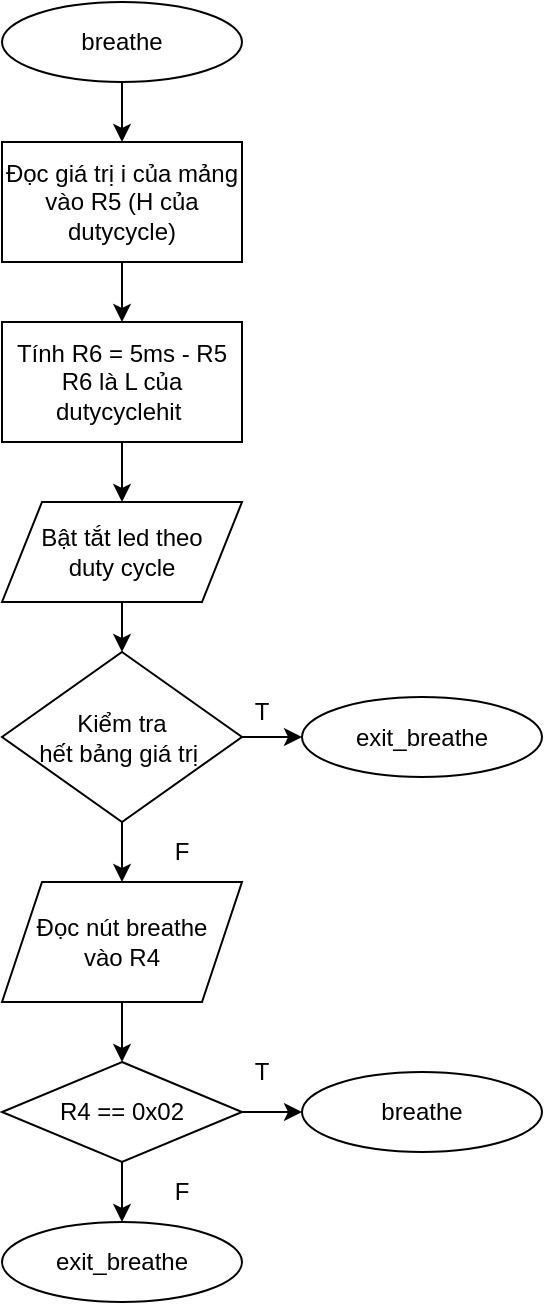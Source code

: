 <mxfile version="22.1.2" type="device">
  <diagram id="C5RBs43oDa-KdzZeNtuy" name="Page-1">
    <mxGraphModel dx="979" dy="592" grid="1" gridSize="10" guides="1" tooltips="1" connect="1" arrows="1" fold="1" page="1" pageScale="1" pageWidth="827" pageHeight="1169" math="0" shadow="0">
      <root>
        <mxCell id="WIyWlLk6GJQsqaUBKTNV-0" />
        <mxCell id="WIyWlLk6GJQsqaUBKTNV-1" parent="WIyWlLk6GJQsqaUBKTNV-0" />
        <mxCell id="b4eXsFCLWfo6xnLSg_Ii-31" value="breathe" style="rounded=1;whiteSpace=wrap;html=1;fontSize=12;glass=0;strokeWidth=1;shadow=0;shape=ellipse;perimeter=ellipsePerimeter;" vertex="1" parent="WIyWlLk6GJQsqaUBKTNV-1">
          <mxGeometry x="70" y="110" width="120" height="40" as="geometry" />
        </mxCell>
        <mxCell id="b4eXsFCLWfo6xnLSg_Ii-65" value="" style="edgeStyle=orthogonalEdgeStyle;rounded=0;orthogonalLoop=1;jettySize=auto;html=1;" edge="1" parent="WIyWlLk6GJQsqaUBKTNV-1" source="b4eXsFCLWfo6xnLSg_Ii-32" target="b4eXsFCLWfo6xnLSg_Ii-62">
          <mxGeometry relative="1" as="geometry" />
        </mxCell>
        <mxCell id="b4eXsFCLWfo6xnLSg_Ii-32" value="Đọc giá trị i của mảng vào R5 (H của dutycycle)" style="rounded=0;whiteSpace=wrap;html=1;" vertex="1" parent="WIyWlLk6GJQsqaUBKTNV-1">
          <mxGeometry x="70" y="180" width="120" height="60" as="geometry" />
        </mxCell>
        <mxCell id="b4eXsFCLWfo6xnLSg_Ii-35" value="" style="endArrow=classic;html=1;rounded=0;exitX=0.5;exitY=1;exitDx=0;exitDy=0;entryX=0.5;entryY=0;entryDx=0;entryDy=0;" edge="1" parent="WIyWlLk6GJQsqaUBKTNV-1" source="b4eXsFCLWfo6xnLSg_Ii-31" target="b4eXsFCLWfo6xnLSg_Ii-32">
          <mxGeometry width="50" height="50" relative="1" as="geometry">
            <mxPoint x="300" y="430" as="sourcePoint" />
            <mxPoint x="350" y="380" as="targetPoint" />
          </mxGeometry>
        </mxCell>
        <mxCell id="b4eXsFCLWfo6xnLSg_Ii-66" value="" style="edgeStyle=orthogonalEdgeStyle;rounded=0;orthogonalLoop=1;jettySize=auto;html=1;" edge="1" parent="WIyWlLk6GJQsqaUBKTNV-1" source="b4eXsFCLWfo6xnLSg_Ii-62" target="b4eXsFCLWfo6xnLSg_Ii-64">
          <mxGeometry relative="1" as="geometry" />
        </mxCell>
        <mxCell id="b4eXsFCLWfo6xnLSg_Ii-62" value="Tính R6 = 5ms - R5&lt;br&gt;R6 là L của dutycyclehit&amp;nbsp;" style="rounded=0;whiteSpace=wrap;html=1;" vertex="1" parent="WIyWlLk6GJQsqaUBKTNV-1">
          <mxGeometry x="70" y="270" width="120" height="60" as="geometry" />
        </mxCell>
        <mxCell id="b4eXsFCLWfo6xnLSg_Ii-78" value="" style="edgeStyle=orthogonalEdgeStyle;rounded=0;orthogonalLoop=1;jettySize=auto;html=1;" edge="1" parent="WIyWlLk6GJQsqaUBKTNV-1" source="b4eXsFCLWfo6xnLSg_Ii-64" target="b4eXsFCLWfo6xnLSg_Ii-67">
          <mxGeometry relative="1" as="geometry" />
        </mxCell>
        <mxCell id="b4eXsFCLWfo6xnLSg_Ii-64" value="Bật tắt led theo &lt;br&gt;duty cycle" style="shape=parallelogram;perimeter=parallelogramPerimeter;whiteSpace=wrap;html=1;fixedSize=1;" vertex="1" parent="WIyWlLk6GJQsqaUBKTNV-1">
          <mxGeometry x="70" y="360" width="120" height="50" as="geometry" />
        </mxCell>
        <mxCell id="b4eXsFCLWfo6xnLSg_Ii-72" value="" style="edgeStyle=orthogonalEdgeStyle;rounded=0;orthogonalLoop=1;jettySize=auto;html=1;" edge="1" parent="WIyWlLk6GJQsqaUBKTNV-1" source="b4eXsFCLWfo6xnLSg_Ii-67" target="b4eXsFCLWfo6xnLSg_Ii-69">
          <mxGeometry relative="1" as="geometry" />
        </mxCell>
        <mxCell id="b4eXsFCLWfo6xnLSg_Ii-79" value="" style="edgeStyle=orthogonalEdgeStyle;rounded=0;orthogonalLoop=1;jettySize=auto;html=1;" edge="1" parent="WIyWlLk6GJQsqaUBKTNV-1" source="b4eXsFCLWfo6xnLSg_Ii-67" target="b4eXsFCLWfo6xnLSg_Ii-68">
          <mxGeometry relative="1" as="geometry" />
        </mxCell>
        <mxCell id="b4eXsFCLWfo6xnLSg_Ii-67" value="Kiểm tra &lt;br&gt;hết bảng giá trị&amp;nbsp;" style="rhombus;whiteSpace=wrap;html=1;" vertex="1" parent="WIyWlLk6GJQsqaUBKTNV-1">
          <mxGeometry x="70" y="435" width="120" height="85" as="geometry" />
        </mxCell>
        <mxCell id="b4eXsFCLWfo6xnLSg_Ii-83" style="edgeStyle=orthogonalEdgeStyle;rounded=0;orthogonalLoop=1;jettySize=auto;html=1;" edge="1" parent="WIyWlLk6GJQsqaUBKTNV-1" source="b4eXsFCLWfo6xnLSg_Ii-68" target="b4eXsFCLWfo6xnLSg_Ii-80">
          <mxGeometry relative="1" as="geometry" />
        </mxCell>
        <mxCell id="b4eXsFCLWfo6xnLSg_Ii-68" value="Đọc nút breathe &lt;br&gt;vào R4" style="shape=parallelogram;perimeter=parallelogramPerimeter;whiteSpace=wrap;html=1;fixedSize=1;" vertex="1" parent="WIyWlLk6GJQsqaUBKTNV-1">
          <mxGeometry x="70" y="550" width="120" height="60" as="geometry" />
        </mxCell>
        <mxCell id="b4eXsFCLWfo6xnLSg_Ii-69" value="exit_breathe" style="rounded=1;whiteSpace=wrap;html=1;fontSize=12;glass=0;strokeWidth=1;shadow=0;shape=ellipse;perimeter=ellipsePerimeter;" vertex="1" parent="WIyWlLk6GJQsqaUBKTNV-1">
          <mxGeometry x="220" y="457.5" width="120" height="40" as="geometry" />
        </mxCell>
        <mxCell id="b4eXsFCLWfo6xnLSg_Ii-70" value="T" style="text;html=1;strokeColor=none;fillColor=none;align=center;verticalAlign=middle;whiteSpace=wrap;rounded=0;" vertex="1" parent="WIyWlLk6GJQsqaUBKTNV-1">
          <mxGeometry x="170" y="450" width="60" height="30" as="geometry" />
        </mxCell>
        <mxCell id="b4eXsFCLWfo6xnLSg_Ii-71" value="F" style="text;html=1;strokeColor=none;fillColor=none;align=center;verticalAlign=middle;whiteSpace=wrap;rounded=0;" vertex="1" parent="WIyWlLk6GJQsqaUBKTNV-1">
          <mxGeometry x="130" y="520" width="60" height="30" as="geometry" />
        </mxCell>
        <mxCell id="b4eXsFCLWfo6xnLSg_Ii-84" style="edgeStyle=orthogonalEdgeStyle;rounded=0;orthogonalLoop=1;jettySize=auto;html=1;" edge="1" parent="WIyWlLk6GJQsqaUBKTNV-1" source="b4eXsFCLWfo6xnLSg_Ii-80" target="b4eXsFCLWfo6xnLSg_Ii-81">
          <mxGeometry relative="1" as="geometry" />
        </mxCell>
        <mxCell id="b4eXsFCLWfo6xnLSg_Ii-86" value="" style="edgeStyle=orthogonalEdgeStyle;rounded=0;orthogonalLoop=1;jettySize=auto;html=1;" edge="1" parent="WIyWlLk6GJQsqaUBKTNV-1" source="b4eXsFCLWfo6xnLSg_Ii-80" target="b4eXsFCLWfo6xnLSg_Ii-85">
          <mxGeometry relative="1" as="geometry" />
        </mxCell>
        <mxCell id="b4eXsFCLWfo6xnLSg_Ii-80" value="R4 == 0x02" style="rhombus;whiteSpace=wrap;html=1;" vertex="1" parent="WIyWlLk6GJQsqaUBKTNV-1">
          <mxGeometry x="70" y="640" width="120" height="50" as="geometry" />
        </mxCell>
        <mxCell id="b4eXsFCLWfo6xnLSg_Ii-81" value="exit_breathe" style="rounded=1;whiteSpace=wrap;html=1;fontSize=12;glass=0;strokeWidth=1;shadow=0;shape=ellipse;perimeter=ellipsePerimeter;" vertex="1" parent="WIyWlLk6GJQsqaUBKTNV-1">
          <mxGeometry x="70" y="720" width="120" height="40" as="geometry" />
        </mxCell>
        <mxCell id="b4eXsFCLWfo6xnLSg_Ii-85" value="breathe" style="rounded=1;whiteSpace=wrap;html=1;fontSize=12;glass=0;strokeWidth=1;shadow=0;shape=ellipse;perimeter=ellipsePerimeter;" vertex="1" parent="WIyWlLk6GJQsqaUBKTNV-1">
          <mxGeometry x="220" y="645" width="120" height="40" as="geometry" />
        </mxCell>
        <mxCell id="b4eXsFCLWfo6xnLSg_Ii-87" value="T" style="text;html=1;strokeColor=none;fillColor=none;align=center;verticalAlign=middle;whiteSpace=wrap;rounded=0;" vertex="1" parent="WIyWlLk6GJQsqaUBKTNV-1">
          <mxGeometry x="170" y="630" width="60" height="30" as="geometry" />
        </mxCell>
        <mxCell id="b4eXsFCLWfo6xnLSg_Ii-88" value="F" style="text;html=1;strokeColor=none;fillColor=none;align=center;verticalAlign=middle;whiteSpace=wrap;rounded=0;" vertex="1" parent="WIyWlLk6GJQsqaUBKTNV-1">
          <mxGeometry x="130" y="690" width="60" height="30" as="geometry" />
        </mxCell>
      </root>
    </mxGraphModel>
  </diagram>
</mxfile>
